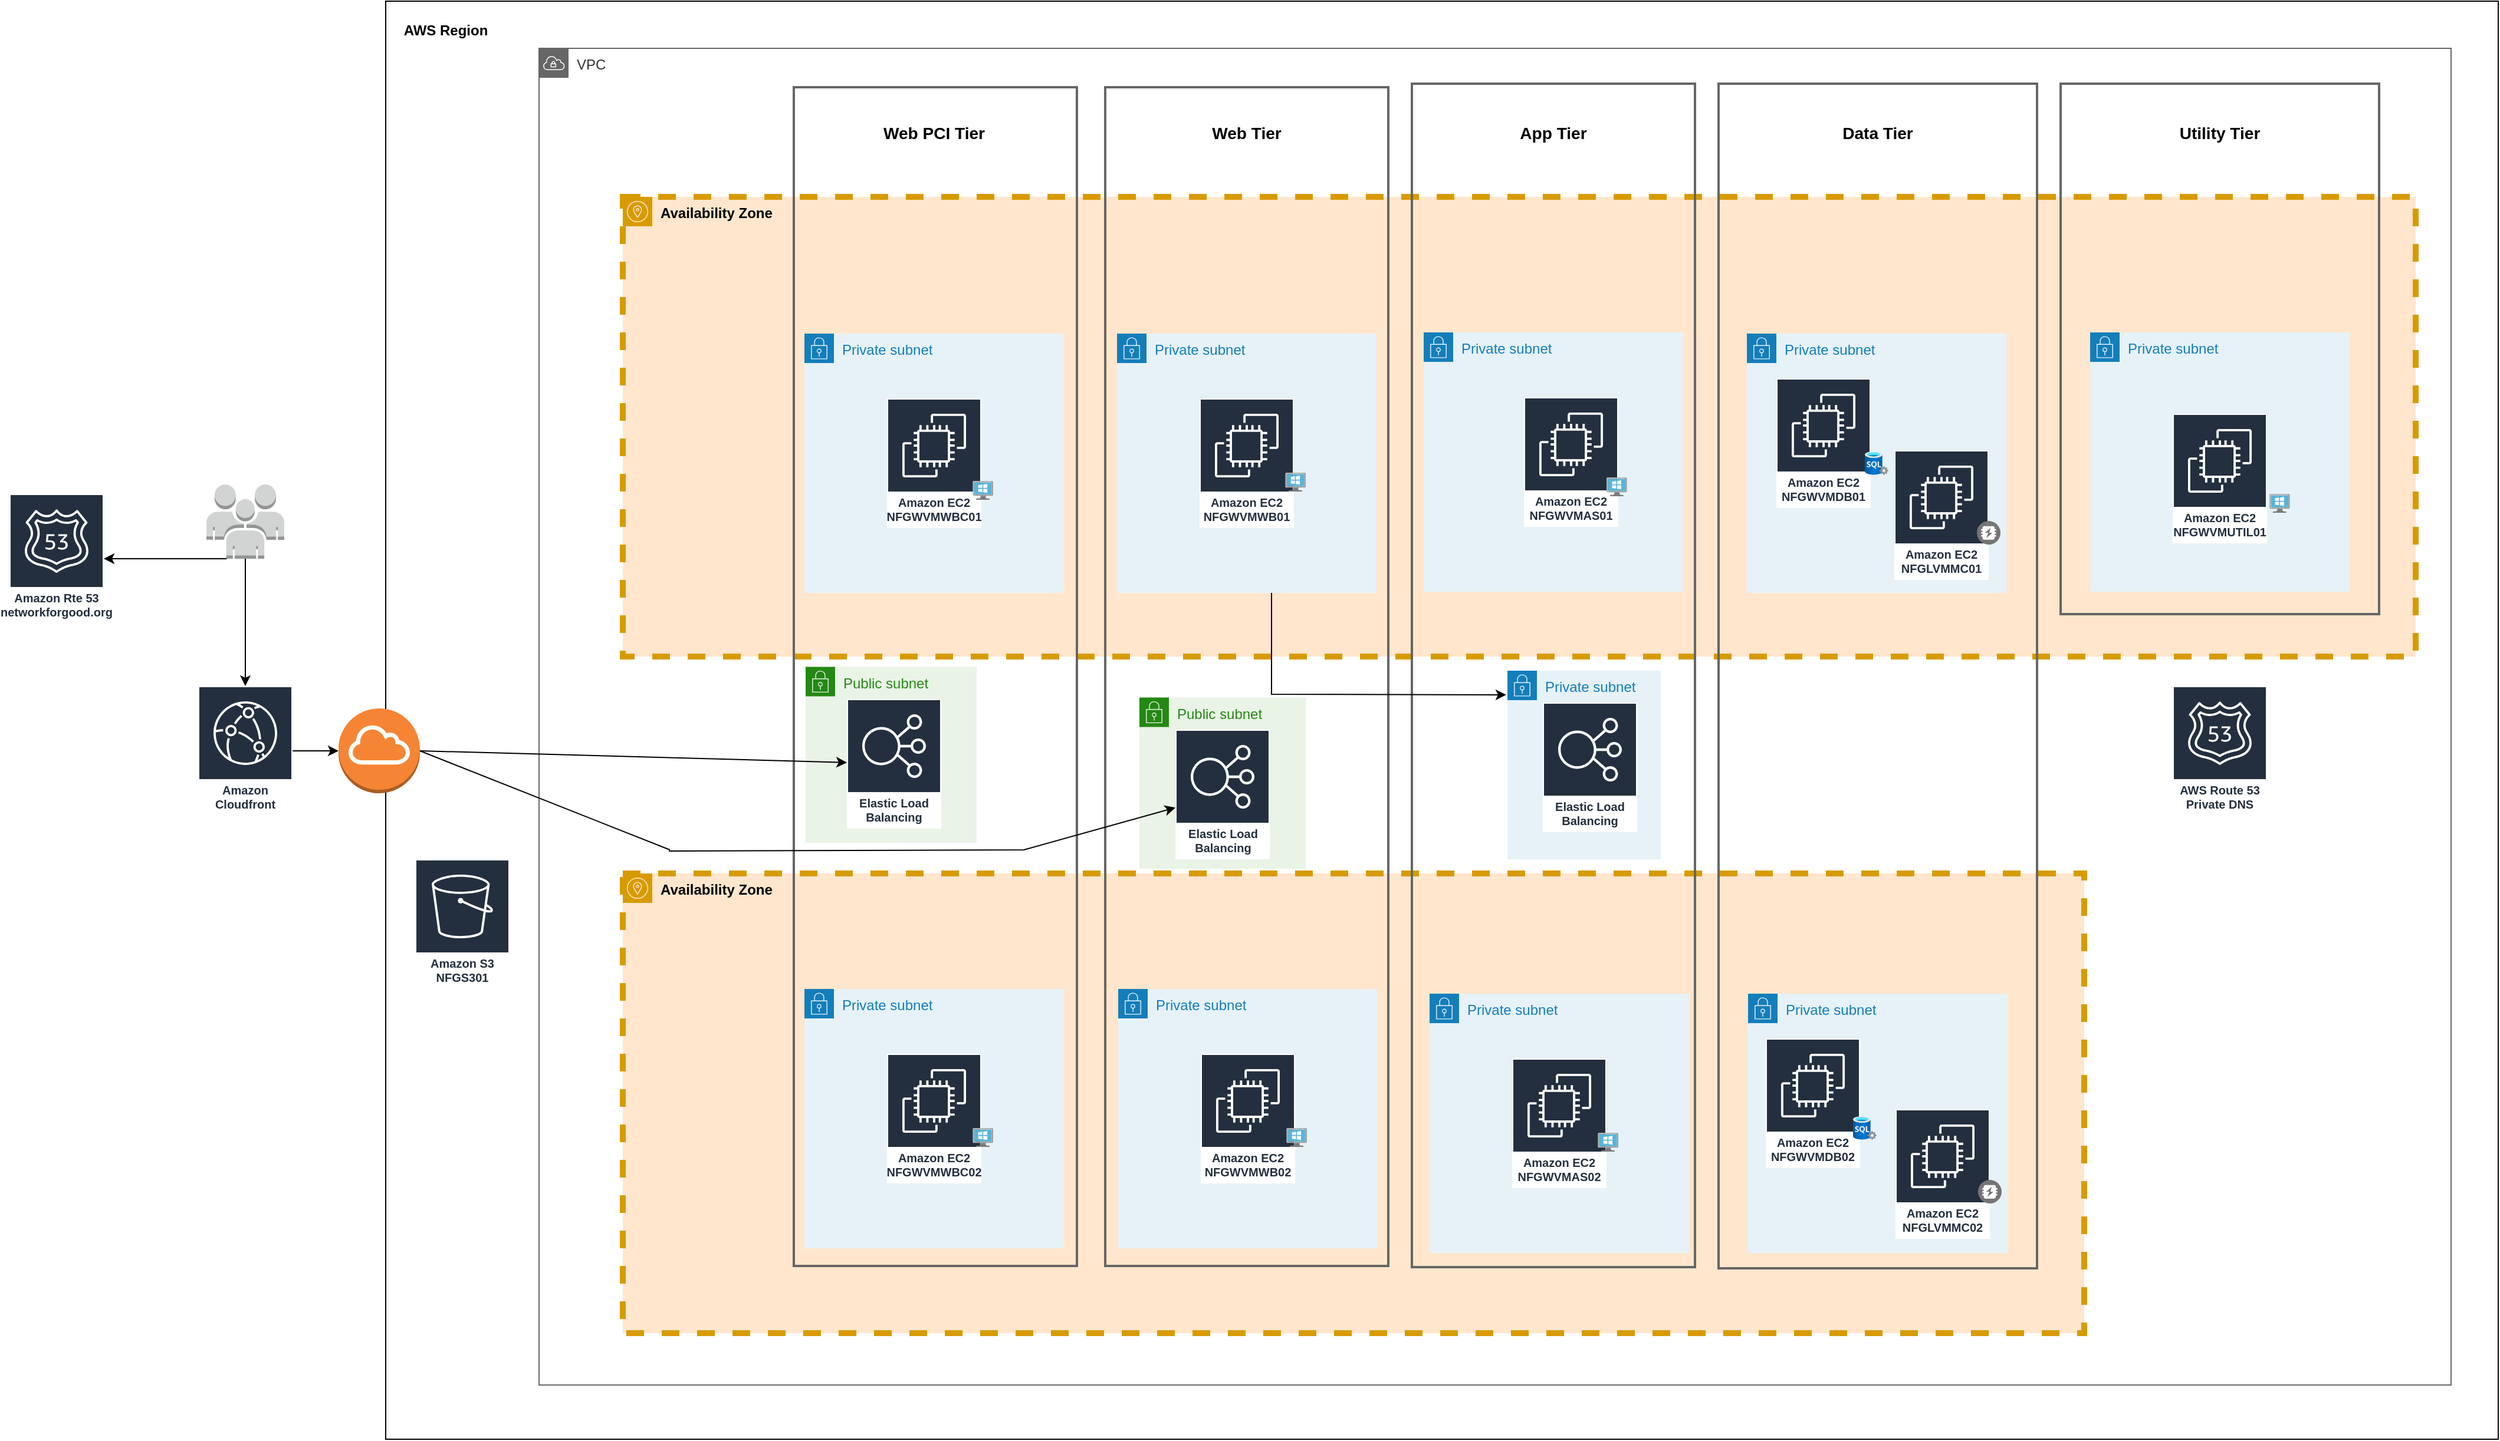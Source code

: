<mxfile version="19.0.3" type="device"><diagram id="Ht1M8jgEwFfnCIfOTk4-" name="Page-1"><mxGraphModel dx="595" dy="857" grid="1" gridSize="10" guides="1" tooltips="1" connect="1" arrows="1" fold="1" page="1" pageScale="1" pageWidth="827" pageHeight="1169" math="0" shadow="0"><root><mxCell id="0"/><mxCell id="YBtXwKwuVr6_vNEx1ksK-77" parent="0"/><mxCell id="YBtXwKwuVr6_vNEx1ksK-118" value="" style="rounded=0;whiteSpace=wrap;html=1;fontFamily=Helvetica;fontColor=none;fillColor=none;" parent="YBtXwKwuVr6_vNEx1ksK-77" vertex="1"><mxGeometry x="1179" y="40" width="1791" height="1220" as="geometry"/></mxCell><mxCell id="YBtXwKwuVr6_vNEx1ksK-93" value="Amazon Cloudfront" style="sketch=0;outlineConnect=0;fontColor=#232F3E;gradientColor=none;strokeColor=#ffffff;fillColor=#232F3E;dashed=0;verticalLabelPosition=middle;verticalAlign=bottom;align=center;html=1;whiteSpace=wrap;fontSize=10;fontStyle=1;spacing=3;shape=mxgraph.aws4.productIcon;prIcon=mxgraph.aws4.cloudfront;rounded=0;" parent="YBtXwKwuVr6_vNEx1ksK-77" vertex="1"><mxGeometry x="1020" y="621" width="80" height="110" as="geometry"/></mxCell><mxCell id="YBtXwKwuVr6_vNEx1ksK-94" value="" style="outlineConnect=0;dashed=0;verticalLabelPosition=bottom;verticalAlign=top;align=center;html=1;shape=mxgraph.aws3.internet_gateway;fillColor=#F58534;gradientColor=none;rounded=0;" parent="YBtXwKwuVr6_vNEx1ksK-77" vertex="1"><mxGeometry x="1139" y="640" width="69" height="72" as="geometry"/></mxCell><mxCell id="YBtXwKwuVr6_vNEx1ksK-120" value="Amazon Rte 53&lt;br&gt;networkforgood.org" style="sketch=0;outlineConnect=0;fontColor=#232F3E;gradientColor=none;strokeColor=#ffffff;fillColor=#232F3E;dashed=0;verticalLabelPosition=middle;verticalAlign=bottom;align=center;html=1;whiteSpace=wrap;fontSize=10;fontStyle=1;spacing=3;shape=mxgraph.aws4.productIcon;prIcon=mxgraph.aws4.route_53;rounded=0;" parent="YBtXwKwuVr6_vNEx1ksK-77" vertex="1"><mxGeometry x="860" y="458" width="80" height="110" as="geometry"/></mxCell><mxCell id="YBtXwKwuVr6_vNEx1ksK-121" value="" style="outlineConnect=0;dashed=0;verticalLabelPosition=bottom;verticalAlign=top;align=center;html=1;shape=mxgraph.aws3.users;fillColor=#D2D3D3;gradientColor=none;rounded=0;fontFamily=Helvetica;fontColor=none;" parent="YBtXwKwuVr6_vNEx1ksK-77" vertex="1"><mxGeometry x="1027" y="450" width="66" height="63" as="geometry"/></mxCell><mxCell id="YBtXwKwuVr6_vNEx1ksK-122" value="" style="endArrow=classic;html=1;rounded=0;fontFamily=Helvetica;fontColor=none;exitX=0.5;exitY=1;exitDx=0;exitDy=0;exitPerimeter=0;" parent="YBtXwKwuVr6_vNEx1ksK-77" source="YBtXwKwuVr6_vNEx1ksK-121" target="YBtXwKwuVr6_vNEx1ksK-93" edge="1"><mxGeometry width="50" height="50" relative="1" as="geometry"><mxPoint x="-87" y="350" as="sourcePoint"/><mxPoint x="-37" y="300" as="targetPoint"/></mxGeometry></mxCell><mxCell id="YBtXwKwuVr6_vNEx1ksK-123" value="" style="endArrow=classic;html=1;rounded=0;fontFamily=Helvetica;fontColor=none;exitX=0.26;exitY=1;exitDx=0;exitDy=0;exitPerimeter=0;" parent="YBtXwKwuVr6_vNEx1ksK-77" source="YBtXwKwuVr6_vNEx1ksK-121" target="YBtXwKwuVr6_vNEx1ksK-120" edge="1"><mxGeometry width="50" height="50" relative="1" as="geometry"><mxPoint x="-210" y="200" as="sourcePoint"/><mxPoint x="-160" y="270" as="targetPoint"/></mxGeometry></mxCell><mxCell id="YBtXwKwuVr6_vNEx1ksK-124" value="" style="endArrow=classic;html=1;rounded=0;fontFamily=Helvetica;fontColor=none;" parent="YBtXwKwuVr6_vNEx1ksK-77" source="YBtXwKwuVr6_vNEx1ksK-93" target="YBtXwKwuVr6_vNEx1ksK-94" edge="1"><mxGeometry width="50" height="50" relative="1" as="geometry"><mxPoint x="-191" y="430" as="sourcePoint"/><mxPoint x="209" y="400" as="targetPoint"/></mxGeometry></mxCell><mxCell id="YBtXwKwuVr6_vNEx1ksK-125" value="&lt;b&gt;AWS Region&lt;/b&gt;" style="text;html=1;strokeColor=none;fillColor=none;align=center;verticalAlign=middle;whiteSpace=wrap;rounded=0;fontFamily=Helvetica;fontColor=none;" parent="YBtXwKwuVr6_vNEx1ksK-77" vertex="1"><mxGeometry x="1190" y="50" width="80" height="30" as="geometry"/></mxCell><mxCell id="YBtXwKwuVr6_vNEx1ksK-137" value="VPC" style="sketch=0;outlineConnect=0;html=1;whiteSpace=wrap;fontSize=12;fontStyle=0;shape=mxgraph.aws4.group;grIcon=mxgraph.aws4.group_vpc;strokeColor=#666666;fillColor=none;verticalAlign=top;align=left;spacingLeft=30;fontColor=#333333;dashed=0;rounded=0;fontFamily=Helvetica;" parent="YBtXwKwuVr6_vNEx1ksK-77" vertex="1"><mxGeometry x="1309" y="80" width="1621" height="1134" as="geometry"/></mxCell><mxCell id="YBtXwKwuVr6_vNEx1ksK-129" value="&lt;font style=&quot;font-size: 12px;&quot;&gt;&lt;b&gt;Availability Zone&lt;/b&gt;&lt;/font&gt;" style="sketch=0;outlineConnect=0;html=1;whiteSpace=wrap;fontSize=12;fontStyle=0;shape=mxgraph.aws4.group;grIcon=mxgraph.aws4.group_availability_zone;strokeColor=#d79b00;fillColor=#ffe6cc;verticalAlign=top;align=left;spacingLeft=30;dashed=1;rounded=0;fontFamily=Helvetica;strokeWidth=5;" parent="YBtXwKwuVr6_vNEx1ksK-77" vertex="1"><mxGeometry x="1380" y="780" width="1239" height="390" as="geometry"/></mxCell><mxCell id="YBtXwKwuVr6_vNEx1ksK-131" value="&lt;font style=&quot;font-size: 12px;&quot;&gt;&lt;b&gt;Availability Zone&lt;/b&gt;&lt;/font&gt;" style="sketch=0;outlineConnect=0;html=1;whiteSpace=wrap;fontSize=12;fontStyle=0;shape=mxgraph.aws4.group;grIcon=mxgraph.aws4.group_availability_zone;strokeColor=#d79b00;fillColor=#ffe6cc;verticalAlign=top;align=left;spacingLeft=30;dashed=1;rounded=0;fontFamily=Helvetica;strokeWidth=5;" parent="YBtXwKwuVr6_vNEx1ksK-77" vertex="1"><mxGeometry x="1380" y="206" width="1520" height="390" as="geometry"/></mxCell><mxCell id="YBtXwKwuVr6_vNEx1ksK-147" value="" style="rounded=0;whiteSpace=wrap;html=1;fontFamily=Helvetica;fontSize=12;fontColor=none;strokeColor=#666666;strokeWidth=2;fillColor=none;" parent="YBtXwKwuVr6_vNEx1ksK-77" vertex="1"><mxGeometry x="1789" y="113" width="240" height="1000" as="geometry"/></mxCell><mxCell id="YBtXwKwuVr6_vNEx1ksK-143" value="" style="rounded=0;whiteSpace=wrap;html=1;fontFamily=Helvetica;fontSize=12;fontColor=none;strokeColor=#666666;strokeWidth=2;fillColor=none;" parent="YBtXwKwuVr6_vNEx1ksK-77" vertex="1"><mxGeometry x="1525" y="113" width="240" height="1000" as="geometry"/></mxCell><mxCell id="YBtXwKwuVr6_vNEx1ksK-144" value="" style="rounded=0;whiteSpace=wrap;html=1;fontFamily=Helvetica;fontSize=12;fontColor=none;strokeColor=#666666;strokeWidth=2;fillColor=none;" parent="YBtXwKwuVr6_vNEx1ksK-77" vertex="1"><mxGeometry x="2309" y="110" width="270" height="1005" as="geometry"/></mxCell><mxCell id="YBtXwKwuVr6_vNEx1ksK-145" value="" style="rounded=0;whiteSpace=wrap;html=1;fontFamily=Helvetica;fontSize=12;fontColor=none;strokeColor=#666666;strokeWidth=2;fillColor=none;" parent="YBtXwKwuVr6_vNEx1ksK-77" vertex="1"><mxGeometry x="2049" y="110" width="240" height="1004" as="geometry"/></mxCell><mxCell id="YBtXwKwuVr6_vNEx1ksK-141" value="Private subnet" style="points=[[0,0],[0.25,0],[0.5,0],[0.75,0],[1,0],[1,0.25],[1,0.5],[1,0.75],[1,1],[0.75,1],[0.5,1],[0.25,1],[0,1],[0,0.75],[0,0.5],[0,0.25]];outlineConnect=0;gradientColor=none;html=1;whiteSpace=wrap;fontSize=12;fontStyle=0;container=1;pointerEvents=0;collapsible=0;recursiveResize=0;shape=mxgraph.aws4.group;grIcon=mxgraph.aws4.group_security_group;grStroke=0;strokeColor=#147EBA;fillColor=#E6F2F8;verticalAlign=top;align=left;spacingLeft=30;fontColor=#147EBA;dashed=0;rounded=0;fontFamily=Helvetica;" parent="YBtXwKwuVr6_vNEx1ksK-77" vertex="1"><mxGeometry x="2059" y="321" width="220" height="220" as="geometry"/></mxCell><mxCell id="YBtXwKwuVr6_vNEx1ksK-88" value="Amazon EC2&lt;br&gt;NFGWVMAS01" style="sketch=0;outlineConnect=0;fontColor=#232F3E;gradientColor=none;strokeColor=#ffffff;fillColor=#232F3E;dashed=0;verticalLabelPosition=middle;verticalAlign=bottom;align=center;html=1;whiteSpace=wrap;fontSize=10;fontStyle=1;spacing=3;shape=mxgraph.aws4.productIcon;prIcon=mxgraph.aws4.ec2;" parent="YBtXwKwuVr6_vNEx1ksK-141" vertex="1"><mxGeometry x="85" y="55" width="80" height="110" as="geometry"/></mxCell><mxCell id="YBtXwKwuVr6_vNEx1ksK-114" value="" style="sketch=0;aspect=fixed;html=1;points=[];align=center;image;fontSize=12;image=img/lib/mscae/VirtualMachineWindows.svg;rounded=0;fontFamily=Helvetica;fontColor=none;fillColor=none;" parent="YBtXwKwuVr6_vNEx1ksK-141" vertex="1"><mxGeometry x="155" y="123" width="17.39" height="16" as="geometry"/></mxCell><mxCell id="YBtXwKwuVr6_vNEx1ksK-142" value="Private subnet" style="points=[[0,0],[0.25,0],[0.5,0],[0.75,0],[1,0],[1,0.25],[1,0.5],[1,0.75],[1,1],[0.75,1],[0.5,1],[0.25,1],[0,1],[0,0.75],[0,0.5],[0,0.25]];outlineConnect=0;gradientColor=none;html=1;whiteSpace=wrap;fontSize=12;fontStyle=0;container=1;pointerEvents=0;collapsible=0;recursiveResize=0;shape=mxgraph.aws4.group;grIcon=mxgraph.aws4.group_security_group;grStroke=0;strokeColor=#147EBA;fillColor=#E6F2F8;verticalAlign=top;align=left;spacingLeft=30;fontColor=#147EBA;dashed=0;rounded=0;fontFamily=Helvetica;" parent="YBtXwKwuVr6_vNEx1ksK-77" vertex="1"><mxGeometry x="2064" y="882" width="220" height="220" as="geometry"/></mxCell><mxCell id="YBtXwKwuVr6_vNEx1ksK-89" value="Amazon EC2&lt;br&gt;NFGWVMAS02" style="sketch=0;outlineConnect=0;fontColor=#232F3E;gradientColor=none;strokeColor=#ffffff;fillColor=#232F3E;dashed=0;verticalLabelPosition=middle;verticalAlign=bottom;align=center;html=1;whiteSpace=wrap;fontSize=10;fontStyle=1;spacing=3;shape=mxgraph.aws4.productIcon;prIcon=mxgraph.aws4.ec2;" parent="YBtXwKwuVr6_vNEx1ksK-142" vertex="1"><mxGeometry x="70" y="55" width="80" height="110" as="geometry"/></mxCell><mxCell id="YBtXwKwuVr6_vNEx1ksK-158" value="" style="sketch=0;aspect=fixed;html=1;points=[];align=center;image;fontSize=12;image=img/lib/mscae/VirtualMachineWindows.svg;rounded=0;fontFamily=Helvetica;fontColor=none;fillColor=none;" parent="YBtXwKwuVr6_vNEx1ksK-142" vertex="1"><mxGeometry x="142.61" y="118" width="17.39" height="16" as="geometry"/></mxCell><mxCell id="YBtXwKwuVr6_vNEx1ksK-148" value="Private subnet" style="points=[[0,0],[0.25,0],[0.5,0],[0.75,0],[1,0],[1,0.25],[1,0.5],[1,0.75],[1,1],[0.75,1],[0.5,1],[0.25,1],[0,1],[0,0.75],[0,0.5],[0,0.25]];outlineConnect=0;gradientColor=none;html=1;whiteSpace=wrap;fontSize=12;fontStyle=0;container=1;pointerEvents=0;collapsible=0;recursiveResize=0;shape=mxgraph.aws4.group;grIcon=mxgraph.aws4.group_security_group;grStroke=0;strokeColor=#147EBA;fillColor=#E6F2F8;verticalAlign=top;align=left;spacingLeft=30;fontColor=#147EBA;dashed=0;rounded=0;fontFamily=Helvetica;" parent="YBtXwKwuVr6_vNEx1ksK-77" vertex="1"><mxGeometry x="2333" y="322" width="220" height="220" as="geometry"/></mxCell><mxCell id="YBtXwKwuVr6_vNEx1ksK-100" value="Amazon EC2&lt;br&gt;NFGWVMDB01" style="sketch=0;outlineConnect=0;fontColor=#232F3E;gradientColor=none;strokeColor=#ffffff;fillColor=#232F3E;dashed=0;verticalLabelPosition=middle;verticalAlign=bottom;align=center;html=1;whiteSpace=wrap;fontSize=10;fontStyle=1;spacing=3;shape=mxgraph.aws4.productIcon;prIcon=mxgraph.aws4.ec2;" parent="YBtXwKwuVr6_vNEx1ksK-148" vertex="1"><mxGeometry x="25" y="38" width="80" height="110" as="geometry"/></mxCell><mxCell id="YBtXwKwuVr6_vNEx1ksK-101" value="Amazon EC2&lt;br&gt;NFGLVMMC01" style="sketch=0;outlineConnect=0;fontColor=#232F3E;gradientColor=none;strokeColor=#ffffff;fillColor=#232F3E;dashed=0;verticalLabelPosition=middle;verticalAlign=bottom;align=center;html=1;whiteSpace=wrap;fontSize=10;fontStyle=1;spacing=3;shape=mxgraph.aws4.productIcon;prIcon=mxgraph.aws4.ec2;" parent="YBtXwKwuVr6_vNEx1ksK-148" vertex="1"><mxGeometry x="125" y="99" width="80" height="110" as="geometry"/></mxCell><mxCell id="YBtXwKwuVr6_vNEx1ksK-106" value="" style="aspect=fixed;html=1;points=[];align=center;image;fontSize=12;image=img/lib/azure2/databases/SQL_Server.svg;rounded=0;fontFamily=Helvetica;fillColor=default;" parent="YBtXwKwuVr6_vNEx1ksK-148" vertex="1"><mxGeometry x="100" y="100" width="20" height="20" as="geometry"/></mxCell><mxCell id="YBtXwKwuVr6_vNEx1ksK-156" value="" style="sketch=0;dashed=0;connectable=0;html=1;fillColor=#757575;strokeColor=none;shape=mxgraph.gcp2.memcache;part=1;labelPosition=right;verticalLabelPosition=middle;align=left;verticalAlign=middle;spacingLeft=5;fontSize=12;rounded=0;fontFamily=Helvetica;" parent="YBtXwKwuVr6_vNEx1ksK-148" vertex="1"><mxGeometry x="195" y="159" width="20" height="20" as="geometry"/></mxCell><mxCell id="YBtXwKwuVr6_vNEx1ksK-149" value="Private subnet" style="points=[[0,0],[0.25,0],[0.5,0],[0.75,0],[1,0],[1,0.25],[1,0.5],[1,0.75],[1,1],[0.75,1],[0.5,1],[0.25,1],[0,1],[0,0.75],[0,0.5],[0,0.25]];outlineConnect=0;gradientColor=none;html=1;whiteSpace=wrap;fontSize=12;fontStyle=0;container=1;pointerEvents=0;collapsible=0;recursiveResize=0;shape=mxgraph.aws4.group;grIcon=mxgraph.aws4.group_security_group;grStroke=0;strokeColor=#147EBA;fillColor=#E6F2F8;verticalAlign=top;align=left;spacingLeft=30;fontColor=#147EBA;dashed=0;rounded=0;fontFamily=Helvetica;" parent="YBtXwKwuVr6_vNEx1ksK-77" vertex="1"><mxGeometry x="2334" y="882" width="220" height="220" as="geometry"/></mxCell><mxCell id="YBtXwKwuVr6_vNEx1ksK-164" value="Amazon EC2&lt;br&gt;NFGWVMDB02" style="sketch=0;outlineConnect=0;fontColor=#232F3E;gradientColor=none;strokeColor=#ffffff;fillColor=#232F3E;dashed=0;verticalLabelPosition=middle;verticalAlign=bottom;align=center;html=1;whiteSpace=wrap;fontSize=10;fontStyle=1;spacing=3;shape=mxgraph.aws4.productIcon;prIcon=mxgraph.aws4.ec2;" parent="YBtXwKwuVr6_vNEx1ksK-149" vertex="1"><mxGeometry x="15" y="38" width="80" height="110" as="geometry"/></mxCell><mxCell id="YBtXwKwuVr6_vNEx1ksK-165" value="" style="aspect=fixed;html=1;points=[];align=center;image;fontSize=12;image=img/lib/azure2/databases/SQL_Server.svg;rounded=0;fontFamily=Helvetica;fillColor=default;" parent="YBtXwKwuVr6_vNEx1ksK-149" vertex="1"><mxGeometry x="89" y="104" width="20" height="20" as="geometry"/></mxCell><mxCell id="YBtXwKwuVr6_vNEx1ksK-150" value="" style="rounded=0;whiteSpace=wrap;html=1;fontFamily=Helvetica;fontSize=12;fontColor=none;strokeColor=#666666;strokeWidth=2;fillColor=none;" parent="YBtXwKwuVr6_vNEx1ksK-77" vertex="1"><mxGeometry x="2599" y="110" width="270" height="450" as="geometry"/></mxCell><mxCell id="YBtXwKwuVr6_vNEx1ksK-151" value="Private subnet" style="points=[[0,0],[0.25,0],[0.5,0],[0.75,0],[1,0],[1,0.25],[1,0.5],[1,0.75],[1,1],[0.75,1],[0.5,1],[0.25,1],[0,1],[0,0.75],[0,0.5],[0,0.25]];outlineConnect=0;gradientColor=none;html=1;whiteSpace=wrap;fontSize=12;fontStyle=0;container=1;pointerEvents=0;collapsible=0;recursiveResize=0;shape=mxgraph.aws4.group;grIcon=mxgraph.aws4.group_security_group;grStroke=0;strokeColor=#147EBA;fillColor=#E6F2F8;verticalAlign=top;align=left;spacingLeft=30;fontColor=#147EBA;dashed=0;rounded=0;fontFamily=Helvetica;" parent="YBtXwKwuVr6_vNEx1ksK-77" vertex="1"><mxGeometry x="2624" y="321" width="220" height="220" as="geometry"/></mxCell><mxCell id="YBtXwKwuVr6_vNEx1ksK-157" value="" style="sketch=0;aspect=fixed;html=1;points=[];align=center;image;fontSize=12;image=img/lib/mscae/VirtualMachineWindows.svg;rounded=0;fontFamily=Helvetica;fontColor=none;fillColor=none;" parent="YBtXwKwuVr6_vNEx1ksK-151" vertex="1"><mxGeometry x="152" y="137" width="17.39" height="16" as="geometry"/></mxCell><mxCell id="YBtXwKwuVr6_vNEx1ksK-119" value="Amazon S3&lt;br&gt;NFGS301" style="sketch=0;outlineConnect=0;fontColor=#232F3E;gradientColor=none;strokeColor=#ffffff;fillColor=#232F3E;dashed=0;verticalLabelPosition=middle;verticalAlign=bottom;align=center;html=1;whiteSpace=wrap;fontSize=10;fontStyle=1;spacing=3;shape=mxgraph.aws4.productIcon;prIcon=mxgraph.aws4.s3;rounded=0;fontFamily=Helvetica;" parent="YBtXwKwuVr6_vNEx1ksK-77" vertex="1"><mxGeometry x="1204" y="768" width="80" height="110" as="geometry"/></mxCell><mxCell id="YBtXwKwuVr6_vNEx1ksK-97" value="Amazon EC2&lt;br&gt;NFGWVMUTIL01" style="sketch=0;outlineConnect=0;fontColor=#232F3E;gradientColor=none;strokeColor=#ffffff;fillColor=#232F3E;dashed=0;verticalLabelPosition=middle;verticalAlign=bottom;align=center;html=1;whiteSpace=wrap;fontSize=10;fontStyle=1;spacing=3;shape=mxgraph.aws4.productIcon;prIcon=mxgraph.aws4.ec2;" parent="YBtXwKwuVr6_vNEx1ksK-77" vertex="1"><mxGeometry x="2694" y="390" width="80" height="110" as="geometry"/></mxCell><mxCell id="YBtXwKwuVr6_vNEx1ksK-166" value="Amazon EC2&lt;br&gt;NFGLVMMC02" style="sketch=0;outlineConnect=0;fontColor=#232F3E;gradientColor=none;strokeColor=#ffffff;fillColor=#232F3E;dashed=0;verticalLabelPosition=middle;verticalAlign=bottom;align=center;html=1;whiteSpace=wrap;fontSize=10;fontStyle=1;spacing=3;shape=mxgraph.aws4.productIcon;prIcon=mxgraph.aws4.ec2;" parent="YBtXwKwuVr6_vNEx1ksK-77" vertex="1"><mxGeometry x="2459" y="980" width="80" height="110" as="geometry"/></mxCell><mxCell id="YBtXwKwuVr6_vNEx1ksK-167" value="" style="sketch=0;dashed=0;connectable=0;html=1;fillColor=#757575;strokeColor=none;shape=mxgraph.gcp2.memcache;part=1;labelPosition=right;verticalLabelPosition=middle;align=left;verticalAlign=middle;spacingLeft=5;fontSize=12;rounded=0;fontFamily=Helvetica;" parent="YBtXwKwuVr6_vNEx1ksK-77" vertex="1"><mxGeometry x="2529" y="1040" width="20" height="20" as="geometry"/></mxCell><mxCell id="YBtXwKwuVr6_vNEx1ksK-102" value="&lt;h3&gt;&lt;b&gt;Utility Tier&lt;/b&gt;&lt;/h3&gt;" style="text;html=1;strokeColor=none;fillColor=none;align=center;verticalAlign=middle;whiteSpace=wrap;rounded=0;" parent="YBtXwKwuVr6_vNEx1ksK-77" vertex="1"><mxGeometry x="2689" y="137" width="90" height="30" as="geometry"/></mxCell><mxCell id="YBtXwKwuVr6_vNEx1ksK-169" value="&lt;h3&gt;&lt;b&gt;Data Tier&lt;/b&gt;&lt;/h3&gt;" style="text;html=1;strokeColor=none;fillColor=none;align=center;verticalAlign=middle;whiteSpace=wrap;rounded=0;" parent="YBtXwKwuVr6_vNEx1ksK-77" vertex="1"><mxGeometry x="2409" y="137" width="70" height="30" as="geometry"/></mxCell><mxCell id="YBtXwKwuVr6_vNEx1ksK-170" value="&lt;h3&gt;&lt;b&gt;App Tier&lt;/b&gt;&lt;/h3&gt;" style="text;html=1;strokeColor=none;fillColor=none;align=center;verticalAlign=middle;whiteSpace=wrap;rounded=0;" parent="YBtXwKwuVr6_vNEx1ksK-77" vertex="1"><mxGeometry x="2134" y="137" width="70" height="30" as="geometry"/></mxCell><mxCell id="YBtXwKwuVr6_vNEx1ksK-171" value="&lt;h3&gt;&lt;b&gt;Web Tier&lt;/b&gt;&lt;/h3&gt;" style="text;html=1;strokeColor=none;fillColor=none;align=center;verticalAlign=middle;whiteSpace=wrap;rounded=0;" parent="YBtXwKwuVr6_vNEx1ksK-77" vertex="1"><mxGeometry x="1874" y="137" width="70" height="30" as="geometry"/></mxCell><mxCell id="YBtXwKwuVr6_vNEx1ksK-172" value="&lt;h3&gt;&lt;b&gt;Web PCI Tier&lt;/b&gt;&lt;/h3&gt;" style="text;html=1;strokeColor=none;fillColor=none;align=center;verticalAlign=middle;whiteSpace=wrap;rounded=0;" parent="YBtXwKwuVr6_vNEx1ksK-77" vertex="1"><mxGeometry x="1599" y="137" width="90" height="30" as="geometry"/></mxCell><mxCell id="YBtXwKwuVr6_vNEx1ksK-104" value="AWS Route 53&lt;br&gt;Private DNS" style="sketch=0;outlineConnect=0;fontColor=#232F3E;gradientColor=none;strokeColor=#ffffff;fillColor=#232F3E;dashed=0;verticalLabelPosition=middle;verticalAlign=bottom;align=center;html=1;whiteSpace=wrap;fontSize=10;fontStyle=1;spacing=3;shape=mxgraph.aws4.productIcon;prIcon=mxgraph.aws4.route_53;rounded=0;" parent="YBtXwKwuVr6_vNEx1ksK-77" vertex="1"><mxGeometry x="2694" y="621" width="80" height="110" as="geometry"/></mxCell><mxCell id="YBtXwKwuVr6_vNEx1ksK-175" value="" style="endArrow=none;html=1;rounded=0;fontFamily=Helvetica;fontSize=12;fontColor=none;entryX=1;entryY=0.5;entryDx=0;entryDy=0;entryPerimeter=0;" parent="YBtXwKwuVr6_vNEx1ksK-77" target="YBtXwKwuVr6_vNEx1ksK-94" edge="1"><mxGeometry width="50" height="50" relative="1" as="geometry"><mxPoint x="1420" y="760" as="sourcePoint"/><mxPoint x="1369" y="670" as="targetPoint"/></mxGeometry></mxCell><mxCell id="YBtXwKwuVr6_vNEx1ksK-180" value="" style="endArrow=classic;html=1;rounded=0;fontFamily=Helvetica;fontSize=12;fontColor=none;" parent="YBtXwKwuVr6_vNEx1ksK-77" edge="1"><mxGeometry width="50" height="50" relative="1" as="geometry"><mxPoint x="1930" y="540" as="sourcePoint"/><mxPoint x="2129" y="628.481" as="targetPoint"/><Array as="points"><mxPoint x="1930" y="628"/></Array></mxGeometry></mxCell><mxCell id="Dv1fPDrJ8ihDNUPo7yJ7-3" value="Public subnet" style="points=[[0,0],[0.25,0],[0.5,0],[0.75,0],[1,0],[1,0.25],[1,0.5],[1,0.75],[1,1],[0.75,1],[0.5,1],[0.25,1],[0,1],[0,0.75],[0,0.5],[0,0.25]];outlineConnect=0;gradientColor=none;html=1;whiteSpace=wrap;fontSize=12;fontStyle=0;container=1;pointerEvents=0;collapsible=0;recursiveResize=0;shape=mxgraph.aws4.group;grIcon=mxgraph.aws4.group_security_group;grStroke=0;strokeColor=#248814;fillColor=#E9F3E6;verticalAlign=top;align=left;spacingLeft=30;fontColor=#248814;dashed=0;rounded=0;fontFamily=Helvetica;" vertex="1" parent="YBtXwKwuVr6_vNEx1ksK-77"><mxGeometry x="1535" y="604.75" width="145" height="149.25" as="geometry"/></mxCell><mxCell id="YBtXwKwuVr6_vNEx1ksK-155" value="Elastic Load Balancing" style="sketch=0;outlineConnect=0;fontColor=#232F3E;gradientColor=none;strokeColor=#ffffff;fillColor=#232F3E;dashed=0;verticalLabelPosition=middle;verticalAlign=bottom;align=center;html=1;whiteSpace=wrap;fontSize=10;fontStyle=1;spacing=3;shape=mxgraph.aws4.productIcon;prIcon=mxgraph.aws4.elastic_load_balancing;rounded=0;" parent="YBtXwKwuVr6_vNEx1ksK-77" vertex="1"><mxGeometry x="1570" y="632" width="80" height="110" as="geometry"/></mxCell><mxCell id="YBtXwKwuVr6_vNEx1ksK-173" value="" style="endArrow=classic;html=1;rounded=0;fontFamily=Helvetica;fontSize=12;fontColor=none;exitX=1;exitY=0.5;exitDx=0;exitDy=0;exitPerimeter=0;" parent="YBtXwKwuVr6_vNEx1ksK-77" source="YBtXwKwuVr6_vNEx1ksK-94" target="YBtXwKwuVr6_vNEx1ksK-155" edge="1"><mxGeometry width="50" height="50" relative="1" as="geometry"><mxPoint x="1409" y="665" as="sourcePoint"/><mxPoint x="1369" y="670" as="targetPoint"/></mxGeometry></mxCell><mxCell id="Dv1fPDrJ8ihDNUPo7yJ7-6" value="Private subnet" style="points=[[0,0],[0.25,0],[0.5,0],[0.75,0],[1,0],[1,0.25],[1,0.5],[1,0.75],[1,1],[0.75,1],[0.5,1],[0.25,1],[0,1],[0,0.75],[0,0.5],[0,0.25]];outlineConnect=0;gradientColor=none;html=1;whiteSpace=wrap;fontSize=12;fontStyle=0;container=1;pointerEvents=0;collapsible=0;recursiveResize=0;shape=mxgraph.aws4.group;grIcon=mxgraph.aws4.group_security_group;grStroke=0;strokeColor=#147EBA;fillColor=#E6F2F8;verticalAlign=top;align=left;spacingLeft=30;fontColor=#147EBA;dashed=0;rounded=0;fontFamily=Helvetica;" vertex="1" parent="YBtXwKwuVr6_vNEx1ksK-77"><mxGeometry x="1799" y="322" width="220" height="220" as="geometry"/></mxCell><mxCell id="Dv1fPDrJ8ihDNUPo7yJ7-7" value="Amazon EC2&lt;br&gt;NFGWVMWB01" style="sketch=0;outlineConnect=0;fontColor=#232F3E;gradientColor=none;strokeColor=#ffffff;fillColor=#232F3E;dashed=0;verticalLabelPosition=middle;verticalAlign=bottom;align=center;html=1;whiteSpace=wrap;fontSize=10;fontStyle=1;spacing=3;shape=mxgraph.aws4.productIcon;prIcon=mxgraph.aws4.ec2;" vertex="1" parent="Dv1fPDrJ8ihDNUPo7yJ7-6"><mxGeometry x="70" y="55" width="80" height="110" as="geometry"/></mxCell><mxCell id="Dv1fPDrJ8ihDNUPo7yJ7-8" value="" style="sketch=0;aspect=fixed;html=1;points=[];align=center;image;fontSize=12;image=img/lib/mscae/VirtualMachineWindows.svg;rounded=0;fontFamily=Helvetica;fontColor=none;fillColor=none;" vertex="1" parent="Dv1fPDrJ8ihDNUPo7yJ7-6"><mxGeometry x="142.61" y="118" width="17.39" height="16" as="geometry"/></mxCell><mxCell id="Dv1fPDrJ8ihDNUPo7yJ7-9" value="Private subnet" style="points=[[0,0],[0.25,0],[0.5,0],[0.75,0],[1,0],[1,0.25],[1,0.5],[1,0.75],[1,1],[0.75,1],[0.5,1],[0.25,1],[0,1],[0,0.75],[0,0.5],[0,0.25]];outlineConnect=0;gradientColor=none;html=1;whiteSpace=wrap;fontSize=12;fontStyle=0;container=1;pointerEvents=0;collapsible=0;recursiveResize=0;shape=mxgraph.aws4.group;grIcon=mxgraph.aws4.group_security_group;grStroke=0;strokeColor=#147EBA;fillColor=#E6F2F8;verticalAlign=top;align=left;spacingLeft=30;fontColor=#147EBA;dashed=0;rounded=0;fontFamily=Helvetica;" vertex="1" parent="YBtXwKwuVr6_vNEx1ksK-77"><mxGeometry x="1800" y="878" width="220" height="220" as="geometry"/></mxCell><mxCell id="Dv1fPDrJ8ihDNUPo7yJ7-10" value="Amazon EC2&lt;br&gt;NFGWVMWB02" style="sketch=0;outlineConnect=0;fontColor=#232F3E;gradientColor=none;strokeColor=#ffffff;fillColor=#232F3E;dashed=0;verticalLabelPosition=middle;verticalAlign=bottom;align=center;html=1;whiteSpace=wrap;fontSize=10;fontStyle=1;spacing=3;shape=mxgraph.aws4.productIcon;prIcon=mxgraph.aws4.ec2;" vertex="1" parent="Dv1fPDrJ8ihDNUPo7yJ7-9"><mxGeometry x="70" y="55" width="80" height="110" as="geometry"/></mxCell><mxCell id="Dv1fPDrJ8ihDNUPo7yJ7-11" value="" style="sketch=0;aspect=fixed;html=1;points=[];align=center;image;fontSize=12;image=img/lib/mscae/VirtualMachineWindows.svg;rounded=0;fontFamily=Helvetica;fontColor=none;fillColor=none;" vertex="1" parent="Dv1fPDrJ8ihDNUPo7yJ7-9"><mxGeometry x="142.61" y="118" width="17.39" height="16" as="geometry"/></mxCell><mxCell id="Dv1fPDrJ8ihDNUPo7yJ7-12" value="Private subnet" style="points=[[0,0],[0.25,0],[0.5,0],[0.75,0],[1,0],[1,0.25],[1,0.5],[1,0.75],[1,1],[0.75,1],[0.5,1],[0.25,1],[0,1],[0,0.75],[0,0.5],[0,0.25]];outlineConnect=0;gradientColor=none;html=1;whiteSpace=wrap;fontSize=12;fontStyle=0;container=1;pointerEvents=0;collapsible=0;recursiveResize=0;shape=mxgraph.aws4.group;grIcon=mxgraph.aws4.group_security_group;grStroke=0;strokeColor=#147EBA;fillColor=#E6F2F8;verticalAlign=top;align=left;spacingLeft=30;fontColor=#147EBA;dashed=0;rounded=0;fontFamily=Helvetica;" vertex="1" parent="YBtXwKwuVr6_vNEx1ksK-77"><mxGeometry x="1534" y="322" width="220" height="220" as="geometry"/></mxCell><mxCell id="Dv1fPDrJ8ihDNUPo7yJ7-13" value="Amazon EC2&lt;br&gt;NFGWVMWBC01" style="sketch=0;outlineConnect=0;fontColor=#232F3E;gradientColor=none;strokeColor=#ffffff;fillColor=#232F3E;dashed=0;verticalLabelPosition=middle;verticalAlign=bottom;align=center;html=1;whiteSpace=wrap;fontSize=10;fontStyle=1;spacing=3;shape=mxgraph.aws4.productIcon;prIcon=mxgraph.aws4.ec2;" vertex="1" parent="Dv1fPDrJ8ihDNUPo7yJ7-12"><mxGeometry x="70" y="55" width="80" height="110" as="geometry"/></mxCell><mxCell id="Dv1fPDrJ8ihDNUPo7yJ7-14" value="" style="sketch=0;aspect=fixed;html=1;points=[];align=center;image;fontSize=12;image=img/lib/mscae/VirtualMachineWindows.svg;rounded=0;fontFamily=Helvetica;fontColor=none;fillColor=none;" vertex="1" parent="Dv1fPDrJ8ihDNUPo7yJ7-12"><mxGeometry x="142.61" y="125" width="17.39" height="16" as="geometry"/></mxCell><mxCell id="Dv1fPDrJ8ihDNUPo7yJ7-15" value="Private subnet" style="points=[[0,0],[0.25,0],[0.5,0],[0.75,0],[1,0],[1,0.25],[1,0.5],[1,0.75],[1,1],[0.75,1],[0.5,1],[0.25,1],[0,1],[0,0.75],[0,0.5],[0,0.25]];outlineConnect=0;gradientColor=none;html=1;whiteSpace=wrap;fontSize=12;fontStyle=0;container=1;pointerEvents=0;collapsible=0;recursiveResize=0;shape=mxgraph.aws4.group;grIcon=mxgraph.aws4.group_security_group;grStroke=0;strokeColor=#147EBA;fillColor=#E6F2F8;verticalAlign=top;align=left;spacingLeft=30;fontColor=#147EBA;dashed=0;rounded=0;fontFamily=Helvetica;" vertex="1" parent="YBtXwKwuVr6_vNEx1ksK-77"><mxGeometry x="1534" y="878" width="220" height="220" as="geometry"/></mxCell><mxCell id="Dv1fPDrJ8ihDNUPo7yJ7-16" value="Amazon EC2&lt;br&gt;NFGWVMWBC02" style="sketch=0;outlineConnect=0;fontColor=#232F3E;gradientColor=none;strokeColor=#ffffff;fillColor=#232F3E;dashed=0;verticalLabelPosition=middle;verticalAlign=bottom;align=center;html=1;whiteSpace=wrap;fontSize=10;fontStyle=1;spacing=3;shape=mxgraph.aws4.productIcon;prIcon=mxgraph.aws4.ec2;" vertex="1" parent="Dv1fPDrJ8ihDNUPo7yJ7-15"><mxGeometry x="70" y="55" width="80" height="110" as="geometry"/></mxCell><mxCell id="Dv1fPDrJ8ihDNUPo7yJ7-17" value="" style="sketch=0;aspect=fixed;html=1;points=[];align=center;image;fontSize=12;image=img/lib/mscae/VirtualMachineWindows.svg;rounded=0;fontFamily=Helvetica;fontColor=none;fillColor=none;" vertex="1" parent="Dv1fPDrJ8ihDNUPo7yJ7-15"><mxGeometry x="142.61" y="118" width="17.39" height="16" as="geometry"/></mxCell><mxCell id="Dv1fPDrJ8ihDNUPo7yJ7-0" value="Public subnet" style="points=[[0,0],[0.25,0],[0.5,0],[0.75,0],[1,0],[1,0.25],[1,0.5],[1,0.75],[1,1],[0.75,1],[0.5,1],[0.25,1],[0,1],[0,0.75],[0,0.5],[0,0.25]];outlineConnect=0;gradientColor=none;html=1;whiteSpace=wrap;fontSize=12;fontStyle=0;container=1;pointerEvents=0;collapsible=0;recursiveResize=0;shape=mxgraph.aws4.group;grIcon=mxgraph.aws4.group_security_group;grStroke=0;strokeColor=#248814;fillColor=#E9F3E6;verticalAlign=top;align=left;spacingLeft=30;fontColor=#248814;dashed=0;rounded=0;fontFamily=Helvetica;" vertex="1" parent="YBtXwKwuVr6_vNEx1ksK-77"><mxGeometry x="1818" y="630.75" width="141" height="145.25" as="geometry"/></mxCell><mxCell id="YBtXwKwuVr6_vNEx1ksK-154" value="Elastic Load Balancing" style="sketch=0;outlineConnect=0;fontColor=#232F3E;gradientColor=none;strokeColor=#ffffff;fillColor=#232F3E;dashed=0;verticalLabelPosition=middle;verticalAlign=bottom;align=center;html=1;whiteSpace=wrap;fontSize=10;fontStyle=1;spacing=3;shape=mxgraph.aws4.productIcon;prIcon=mxgraph.aws4.elastic_load_balancing;rounded=0;" parent="Dv1fPDrJ8ihDNUPo7yJ7-0" vertex="1"><mxGeometry x="30.5" y="27.25" width="80" height="110" as="geometry"/></mxCell><mxCell id="YBtXwKwuVr6_vNEx1ksK-174" value="" style="endArrow=classic;html=1;rounded=0;fontFamily=Helvetica;fontSize=12;fontColor=none;" parent="YBtXwKwuVr6_vNEx1ksK-77" edge="1" target="YBtXwKwuVr6_vNEx1ksK-154"><mxGeometry width="50" height="50" relative="1" as="geometry"><mxPoint x="1419" y="761" as="sourcePoint"/><mxPoint x="1809" y="761" as="targetPoint"/><Array as="points"><mxPoint x="1720" y="760"/></Array></mxGeometry></mxCell><mxCell id="Dv1fPDrJ8ihDNUPo7yJ7-21" value="Private subnet" style="points=[[0,0],[0.25,0],[0.5,0],[0.75,0],[1,0],[1,0.25],[1,0.5],[1,0.75],[1,1],[0.75,1],[0.5,1],[0.25,1],[0,1],[0,0.75],[0,0.5],[0,0.25]];outlineConnect=0;gradientColor=none;html=1;whiteSpace=wrap;fontSize=12;fontStyle=0;container=1;pointerEvents=0;collapsible=0;recursiveResize=0;shape=mxgraph.aws4.group;grIcon=mxgraph.aws4.group_security_group;grStroke=0;strokeColor=#147EBA;fillColor=#E6F2F8;verticalAlign=top;align=left;spacingLeft=30;fontColor=#147EBA;dashed=0;rounded=0;fontFamily=Helvetica;" vertex="1" parent="YBtXwKwuVr6_vNEx1ksK-77"><mxGeometry x="2130" y="608" width="130" height="160" as="geometry"/></mxCell><mxCell id="Dv1fPDrJ8ihDNUPo7yJ7-24" value="Elastic Load Balancing" style="sketch=0;outlineConnect=0;fontColor=#232F3E;gradientColor=none;strokeColor=#ffffff;fillColor=#232F3E;dashed=0;verticalLabelPosition=middle;verticalAlign=bottom;align=center;html=1;whiteSpace=wrap;fontSize=10;fontStyle=1;spacing=3;shape=mxgraph.aws4.productIcon;prIcon=mxgraph.aws4.elastic_load_balancing;rounded=0;" vertex="1" parent="Dv1fPDrJ8ihDNUPo7yJ7-21"><mxGeometry x="30" y="27" width="80" height="110" as="geometry"/></mxCell></root></mxGraphModel></diagram></mxfile>